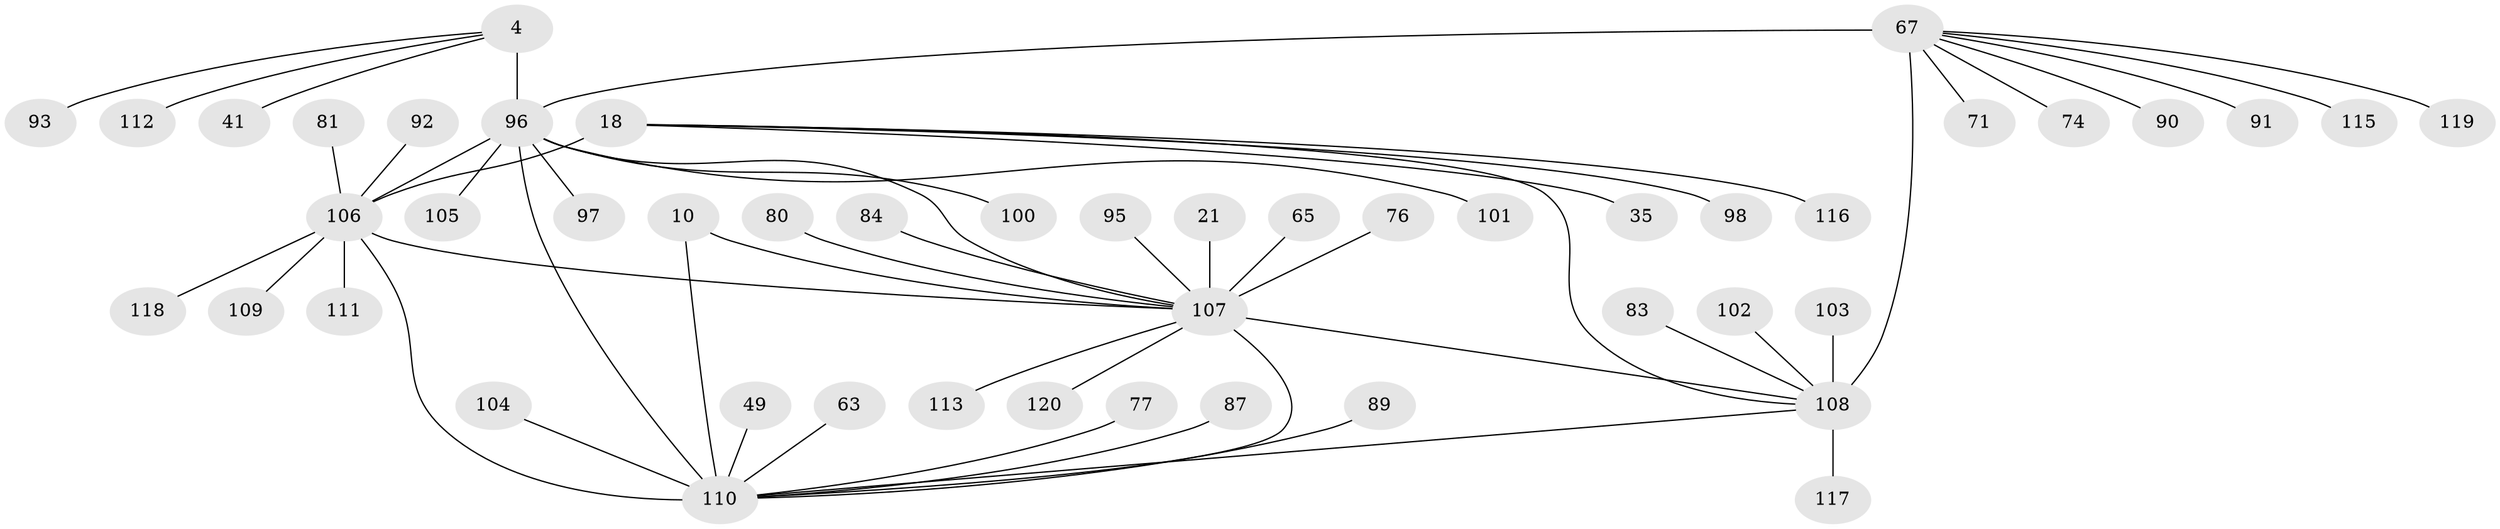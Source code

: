 // original degree distribution, {11: 0.03333333333333333, 7: 0.06666666666666667, 6: 0.016666666666666666, 9: 0.041666666666666664, 8: 0.03333333333333333, 5: 0.05, 10: 0.008333333333333333, 14: 0.008333333333333333, 15: 0.008333333333333333, 1: 0.575, 2: 0.13333333333333333, 3: 0.025}
// Generated by graph-tools (version 1.1) at 2025/57/03/04/25 21:57:50]
// undirected, 48 vertices, 54 edges
graph export_dot {
graph [start="1"]
  node [color=gray90,style=filled];
  4 [super="+3"];
  10 [super="+8"];
  18 [super="+16"];
  21 [super="+20"];
  35;
  41;
  49;
  63;
  65;
  67 [super="+26+28+38+54"];
  71;
  74;
  76;
  77;
  80;
  81;
  83;
  84;
  87;
  89;
  90;
  91;
  92;
  93;
  95;
  96 [super="+2+37+39+42+59+6+62+66+68+69"];
  97;
  98;
  100;
  101 [super="+72"];
  102;
  103;
  104 [super="+53+57"];
  105;
  106 [super="+36"];
  107 [super="+94+99+58+73+78+79+24"];
  108 [super="+88+75+40+45+64+82"];
  109;
  110 [super="+12"];
  111 [super="+85"];
  112;
  113;
  115;
  116 [super="+86+114"];
  117;
  118;
  119 [super="+55"];
  120;
  4 -- 93;
  4 -- 112;
  4 -- 41;
  4 -- 96 [weight=8];
  10 -- 107;
  10 -- 110 [weight=8];
  18 -- 98;
  18 -- 35;
  18 -- 116;
  18 -- 108;
  18 -- 106 [weight=9];
  21 -- 107 [weight=8];
  49 -- 110;
  63 -- 110;
  65 -- 107;
  67 -- 96 [weight=2];
  67 -- 71;
  67 -- 108 [weight=8];
  67 -- 115;
  67 -- 119;
  67 -- 90;
  67 -- 74;
  67 -- 91;
  76 -- 107;
  77 -- 110;
  80 -- 107;
  81 -- 106;
  83 -- 108;
  84 -- 107;
  87 -- 110;
  89 -- 110;
  92 -- 106;
  95 -- 107;
  96 -- 97;
  96 -- 100;
  96 -- 101;
  96 -- 105;
  96 -- 107 [weight=2];
  96 -- 110;
  96 -- 106;
  102 -- 108;
  103 -- 108;
  104 -- 110;
  106 -- 107 [weight=2];
  106 -- 109;
  106 -- 110;
  106 -- 111;
  106 -- 118;
  107 -- 108 [weight=2];
  107 -- 113;
  107 -- 120;
  107 -- 110 [weight=3];
  108 -- 117;
  108 -- 110 [weight=3];
}
